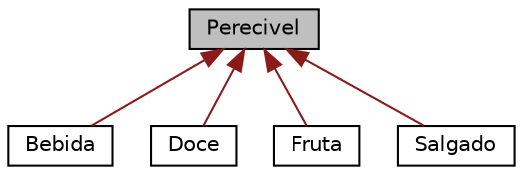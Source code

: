 digraph "Perecivel"
{
  edge [fontname="Helvetica",fontsize="10",labelfontname="Helvetica",labelfontsize="10"];
  node [fontname="Helvetica",fontsize="10",shape=record];
  Node1 [label="Perecivel",height=0.2,width=0.4,color="black", fillcolor="grey75", style="filled" fontcolor="black"];
  Node1 -> Node2 [dir="back",color="firebrick4",fontsize="10",style="solid",fontname="Helvetica"];
  Node2 [label="Bebida",height=0.2,width=0.4,color="black", fillcolor="white", style="filled",URL="$classBebida.html",tooltip="Classe derivada que representa uma bebida. "];
  Node1 -> Node3 [dir="back",color="firebrick4",fontsize="10",style="solid",fontname="Helvetica"];
  Node3 [label="Doce",height=0.2,width=0.4,color="black", fillcolor="white", style="filled",URL="$classDoce.html",tooltip="Classe derivada que representa um Doce. "];
  Node1 -> Node4 [dir="back",color="firebrick4",fontsize="10",style="solid",fontname="Helvetica"];
  Node4 [label="Fruta",height=0.2,width=0.4,color="black", fillcolor="white", style="filled",URL="$classFruta.html",tooltip="Classe derivada que representa uma Fruta. "];
  Node1 -> Node5 [dir="back",color="firebrick4",fontsize="10",style="solid",fontname="Helvetica"];
  Node5 [label="Salgado",height=0.2,width=0.4,color="black", fillcolor="white", style="filled",URL="$classSalgado.html",tooltip="Classe derivada que representa um Salgado. "];
}
